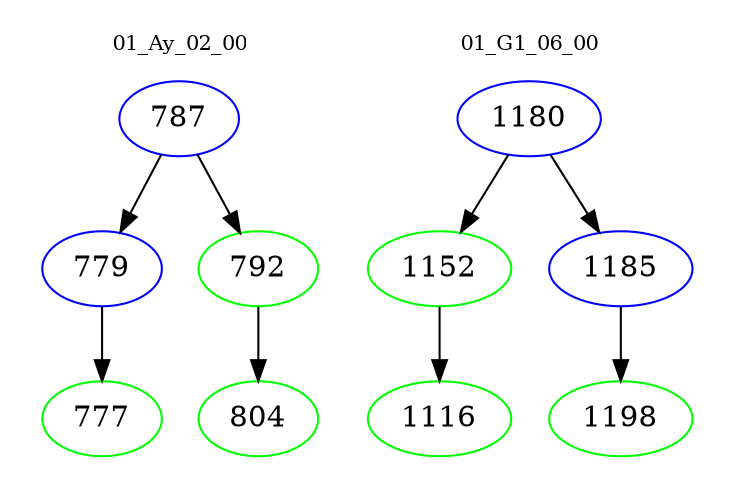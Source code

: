 digraph{
subgraph cluster_0 {
color = white
label = "01_Ay_02_00";
fontsize=10;
T0_787 [label="787", color="blue"]
T0_787 -> T0_779 [color="black"]
T0_779 [label="779", color="blue"]
T0_779 -> T0_777 [color="black"]
T0_777 [label="777", color="green"]
T0_787 -> T0_792 [color="black"]
T0_792 [label="792", color="green"]
T0_792 -> T0_804 [color="black"]
T0_804 [label="804", color="green"]
}
subgraph cluster_1 {
color = white
label = "01_G1_06_00";
fontsize=10;
T1_1180 [label="1180", color="blue"]
T1_1180 -> T1_1152 [color="black"]
T1_1152 [label="1152", color="green"]
T1_1152 -> T1_1116 [color="black"]
T1_1116 [label="1116", color="green"]
T1_1180 -> T1_1185 [color="black"]
T1_1185 [label="1185", color="blue"]
T1_1185 -> T1_1198 [color="black"]
T1_1198 [label="1198", color="green"]
}
}

